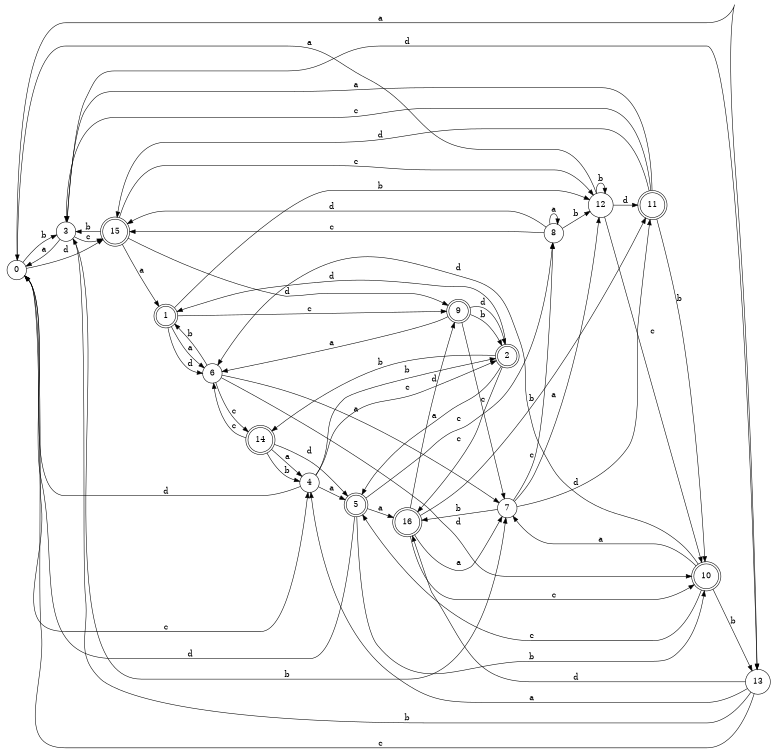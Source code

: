 digraph n14_4 {
__start0 [label="" shape="none"];

rankdir=LR;
size="8,5";

s0 [style="filled", color="black", fillcolor="white" shape="circle", label="0"];
s1 [style="rounded,filled", color="black", fillcolor="white" shape="doublecircle", label="1"];
s2 [style="rounded,filled", color="black", fillcolor="white" shape="doublecircle", label="2"];
s3 [style="filled", color="black", fillcolor="white" shape="circle", label="3"];
s4 [style="filled", color="black", fillcolor="white" shape="circle", label="4"];
s5 [style="rounded,filled", color="black", fillcolor="white" shape="doublecircle", label="5"];
s6 [style="filled", color="black", fillcolor="white" shape="circle", label="6"];
s7 [style="filled", color="black", fillcolor="white" shape="circle", label="7"];
s8 [style="filled", color="black", fillcolor="white" shape="circle", label="8"];
s9 [style="rounded,filled", color="black", fillcolor="white" shape="doublecircle", label="9"];
s10 [style="rounded,filled", color="black", fillcolor="white" shape="doublecircle", label="10"];
s11 [style="rounded,filled", color="black", fillcolor="white" shape="doublecircle", label="11"];
s12 [style="filled", color="black", fillcolor="white" shape="circle", label="12"];
s13 [style="filled", color="black", fillcolor="white" shape="circle", label="13"];
s14 [style="rounded,filled", color="black", fillcolor="white" shape="doublecircle", label="14"];
s15 [style="rounded,filled", color="black", fillcolor="white" shape="doublecircle", label="15"];
s16 [style="rounded,filled", color="black", fillcolor="white" shape="doublecircle", label="16"];
s0 -> s13 [label="a"];
s0 -> s3 [label="b"];
s0 -> s4 [label="c"];
s0 -> s15 [label="d"];
s1 -> s6 [label="a"];
s1 -> s12 [label="b"];
s1 -> s9 [label="c"];
s1 -> s6 [label="d"];
s2 -> s5 [label="a"];
s2 -> s14 [label="b"];
s2 -> s16 [label="c"];
s2 -> s1 [label="d"];
s3 -> s0 [label="a"];
s3 -> s7 [label="b"];
s3 -> s15 [label="c"];
s3 -> s13 [label="d"];
s4 -> s5 [label="a"];
s4 -> s2 [label="b"];
s4 -> s2 [label="c"];
s4 -> s0 [label="d"];
s5 -> s16 [label="a"];
s5 -> s10 [label="b"];
s5 -> s8 [label="c"];
s5 -> s0 [label="d"];
s6 -> s7 [label="a"];
s6 -> s1 [label="b"];
s6 -> s14 [label="c"];
s6 -> s10 [label="d"];
s7 -> s12 [label="a"];
s7 -> s16 [label="b"];
s7 -> s8 [label="c"];
s7 -> s11 [label="d"];
s8 -> s8 [label="a"];
s8 -> s12 [label="b"];
s8 -> s15 [label="c"];
s8 -> s15 [label="d"];
s9 -> s6 [label="a"];
s9 -> s2 [label="b"];
s9 -> s7 [label="c"];
s9 -> s2 [label="d"];
s10 -> s7 [label="a"];
s10 -> s13 [label="b"];
s10 -> s5 [label="c"];
s10 -> s6 [label="d"];
s11 -> s3 [label="a"];
s11 -> s10 [label="b"];
s11 -> s3 [label="c"];
s11 -> s15 [label="d"];
s12 -> s0 [label="a"];
s12 -> s12 [label="b"];
s12 -> s10 [label="c"];
s12 -> s11 [label="d"];
s13 -> s4 [label="a"];
s13 -> s3 [label="b"];
s13 -> s0 [label="c"];
s13 -> s16 [label="d"];
s14 -> s4 [label="a"];
s14 -> s4 [label="b"];
s14 -> s6 [label="c"];
s14 -> s5 [label="d"];
s15 -> s1 [label="a"];
s15 -> s3 [label="b"];
s15 -> s12 [label="c"];
s15 -> s9 [label="d"];
s16 -> s7 [label="a"];
s16 -> s11 [label="b"];
s16 -> s10 [label="c"];
s16 -> s9 [label="d"];

}